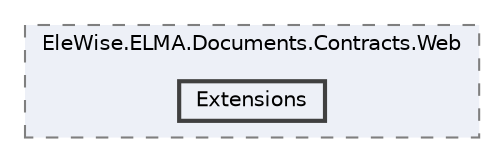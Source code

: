 digraph "Web/Modules/EleWise.ELMA.Documents.Contracts.Web/Extensions"
{
 // LATEX_PDF_SIZE
  bgcolor="transparent";
  edge [fontname=Helvetica,fontsize=10,labelfontname=Helvetica,labelfontsize=10];
  node [fontname=Helvetica,fontsize=10,shape=box,height=0.2,width=0.4];
  compound=true
  subgraph clusterdir_f34a4f6753ad7b67e94efd1a4b8174ec {
    graph [ bgcolor="#edf0f7", pencolor="grey50", label="EleWise.ELMA.Documents.Contracts.Web", fontname=Helvetica,fontsize=10 style="filled,dashed", URL="dir_f34a4f6753ad7b67e94efd1a4b8174ec.html",tooltip=""]
  dir_38e9a436cb744ee6527eb2d451cb9b76 [label="Extensions", fillcolor="#edf0f7", color="grey25", style="filled,bold", URL="dir_38e9a436cb744ee6527eb2d451cb9b76.html",tooltip=""];
  }
}
